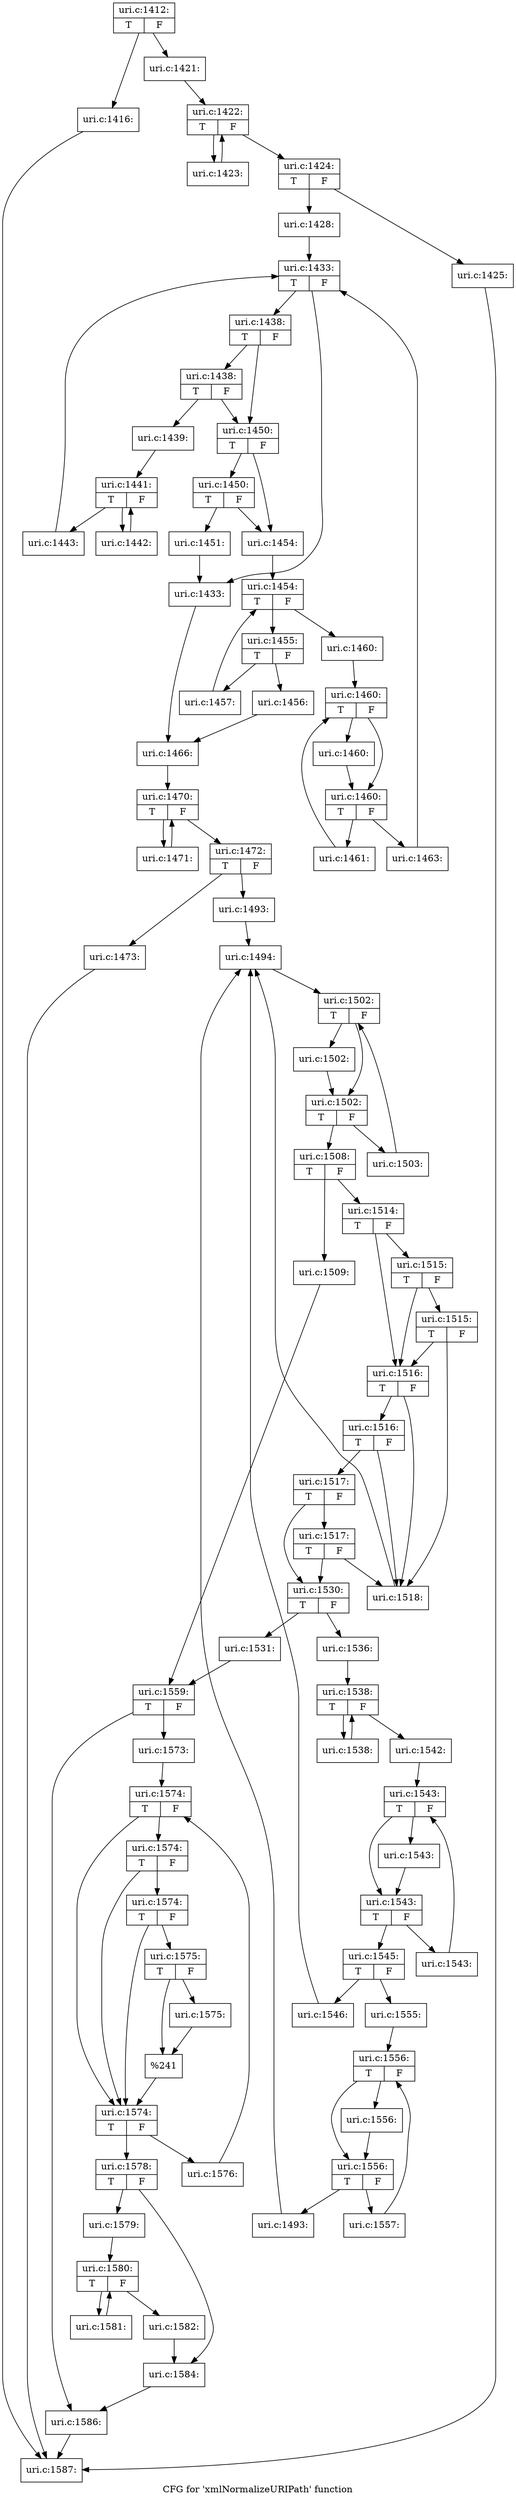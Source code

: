 digraph "CFG for 'xmlNormalizeURIPath' function" {
	label="CFG for 'xmlNormalizeURIPath' function";

	Node0x5561d67c9e60 [shape=record,label="{uri.c:1412:|{<s0>T|<s1>F}}"];
	Node0x5561d67c9e60 -> Node0x5561d67d6350;
	Node0x5561d67c9e60 -> Node0x5561d67d63a0;
	Node0x5561d67d6350 [shape=record,label="{uri.c:1416:}"];
	Node0x5561d67d6350 -> Node0x5561d67d54d0;
	Node0x5561d67d63a0 [shape=record,label="{uri.c:1421:}"];
	Node0x5561d67d63a0 -> Node0x5561d67d69a0;
	Node0x5561d67d69a0 [shape=record,label="{uri.c:1422:|{<s0>T|<s1>F}}"];
	Node0x5561d67d69a0 -> Node0x5561d67d6ea0;
	Node0x5561d67d69a0 -> Node0x5561d67d6b80;
	Node0x5561d67d6ea0 [shape=record,label="{uri.c:1423:}"];
	Node0x5561d67d6ea0 -> Node0x5561d67d69a0;
	Node0x5561d67d6b80 [shape=record,label="{uri.c:1424:|{<s0>T|<s1>F}}"];
	Node0x5561d67d6b80 -> Node0x5561d67d7140;
	Node0x5561d67d6b80 -> Node0x5561d67d7190;
	Node0x5561d67d7140 [shape=record,label="{uri.c:1425:}"];
	Node0x5561d67d7140 -> Node0x5561d67d54d0;
	Node0x5561d67d7190 [shape=record,label="{uri.c:1428:}"];
	Node0x5561d67d7190 -> Node0x5561d67d78a0;
	Node0x5561d67d78a0 [shape=record,label="{uri.c:1433:|{<s0>T|<s1>F}}"];
	Node0x5561d67d78a0 -> Node0x5561d67d7de0;
	Node0x5561d67d78a0 -> Node0x5561d67d7ac0;
	Node0x5561d67d7de0 [shape=record,label="{uri.c:1438:|{<s0>T|<s1>F}}"];
	Node0x5561d67d7de0 -> Node0x5561d67d8070;
	Node0x5561d67d7de0 -> Node0x5561d67d8020;
	Node0x5561d67d8070 [shape=record,label="{uri.c:1438:|{<s0>T|<s1>F}}"];
	Node0x5561d67d8070 -> Node0x5561d67d7fd0;
	Node0x5561d67d8070 -> Node0x5561d67d8020;
	Node0x5561d67d7fd0 [shape=record,label="{uri.c:1439:}"];
	Node0x5561d67d7fd0 -> Node0x5561d67d89b0;
	Node0x5561d67d89b0 [shape=record,label="{uri.c:1441:|{<s0>T|<s1>F}}"];
	Node0x5561d67d89b0 -> Node0x5561d67d8ef0;
	Node0x5561d67d89b0 -> Node0x5561d67d8bd0;
	Node0x5561d67d8ef0 [shape=record,label="{uri.c:1442:}"];
	Node0x5561d67d8ef0 -> Node0x5561d67d89b0;
	Node0x5561d67d8bd0 [shape=record,label="{uri.c:1443:}"];
	Node0x5561d67d8bd0 -> Node0x5561d67d78a0;
	Node0x5561d67d8020 [shape=record,label="{uri.c:1450:|{<s0>T|<s1>F}}"];
	Node0x5561d67d8020 -> Node0x5561d67d02e0;
	Node0x5561d67d8020 -> Node0x5561d67d0290;
	Node0x5561d67d02e0 [shape=record,label="{uri.c:1450:|{<s0>T|<s1>F}}"];
	Node0x5561d67d02e0 -> Node0x5561d67d0240;
	Node0x5561d67d02e0 -> Node0x5561d67d0290;
	Node0x5561d67d0240 [shape=record,label="{uri.c:1451:}"];
	Node0x5561d67d0240 -> Node0x5561d67d7ac0;
	Node0x5561d67d0290 [shape=record,label="{uri.c:1454:}"];
	Node0x5561d67d0290 -> Node0x5561d67d0b80;
	Node0x5561d67d0b80 [shape=record,label="{uri.c:1454:|{<s0>T|<s1>F}}"];
	Node0x5561d67d0b80 -> Node0x5561d67d10c0;
	Node0x5561d67d0b80 -> Node0x5561d67d0da0;
	Node0x5561d67d10c0 [shape=record,label="{uri.c:1455:|{<s0>T|<s1>F}}"];
	Node0x5561d67d10c0 -> Node0x5561d67d12b0;
	Node0x5561d67d10c0 -> Node0x5561d67d1300;
	Node0x5561d67d12b0 [shape=record,label="{uri.c:1456:}"];
	Node0x5561d67d12b0 -> Node0x5561d67d5820;
	Node0x5561d67d1300 [shape=record,label="{uri.c:1457:}"];
	Node0x5561d67d1300 -> Node0x5561d67d0b80;
	Node0x5561d67d0da0 [shape=record,label="{uri.c:1460:}"];
	Node0x5561d67d0da0 -> Node0x5561d67d2610;
	Node0x5561d67d2610 [shape=record,label="{uri.c:1460:|{<s0>T|<s1>F}}"];
	Node0x5561d67d2610 -> Node0x5561d67d2900;
	Node0x5561d67d2610 -> Node0x5561d67d28b0;
	Node0x5561d67d2900 [shape=record,label="{uri.c:1460:}"];
	Node0x5561d67d2900 -> Node0x5561d67d28b0;
	Node0x5561d67d28b0 [shape=record,label="{uri.c:1460:|{<s0>T|<s1>F}}"];
	Node0x5561d67d28b0 -> Node0x5561d67d3060;
	Node0x5561d67d28b0 -> Node0x5561d67d2830;
	Node0x5561d67d3060 [shape=record,label="{uri.c:1461:}"];
	Node0x5561d67d3060 -> Node0x5561d67d2610;
	Node0x5561d67d2830 [shape=record,label="{uri.c:1463:}"];
	Node0x5561d67d2830 -> Node0x5561d67d78a0;
	Node0x5561d67d7ac0 [shape=record,label="{uri.c:1433:}"];
	Node0x5561d67d7ac0 -> Node0x5561d67d5820;
	Node0x5561d67d5820 [shape=record,label="{uri.c:1466:}"];
	Node0x5561d67d5820 -> Node0x5561d67d3e30;
	Node0x5561d67d3e30 [shape=record,label="{uri.c:1470:|{<s0>T|<s1>F}}"];
	Node0x5561d67d3e30 -> Node0x5561d67d4370;
	Node0x5561d67d3e30 -> Node0x5561d67d4050;
	Node0x5561d67d4370 [shape=record,label="{uri.c:1471:}"];
	Node0x5561d67d4370 -> Node0x5561d67d3e30;
	Node0x5561d67d4050 [shape=record,label="{uri.c:1472:|{<s0>T|<s1>F}}"];
	Node0x5561d67d4050 -> Node0x5561d67d4610;
	Node0x5561d67d4050 -> Node0x5561d67d4660;
	Node0x5561d67d4610 [shape=record,label="{uri.c:1473:}"];
	Node0x5561d67d4610 -> Node0x5561d67d54d0;
	Node0x5561d67d4660 [shape=record,label="{uri.c:1493:}"];
	Node0x5561d67d4660 -> Node0x5561d67d4ee0;
	Node0x5561d67d4ee0 [shape=record,label="{uri.c:1494:}"];
	Node0x5561d67d4ee0 -> Node0x5561d67d9e20;
	Node0x5561d67d9e20 [shape=record,label="{uri.c:1502:|{<s0>T|<s1>F}}"];
	Node0x5561d67d9e20 -> Node0x5561d67da090;
	Node0x5561d67d9e20 -> Node0x5561d67da040;
	Node0x5561d67da090 [shape=record,label="{uri.c:1502:}"];
	Node0x5561d67da090 -> Node0x5561d67da040;
	Node0x5561d67da040 [shape=record,label="{uri.c:1502:|{<s0>T|<s1>F}}"];
	Node0x5561d67da040 -> Node0x5561d67da7f0;
	Node0x5561d67da040 -> Node0x5561d67d9fc0;
	Node0x5561d67da7f0 [shape=record,label="{uri.c:1503:}"];
	Node0x5561d67da7f0 -> Node0x5561d67d9e20;
	Node0x5561d67d9fc0 [shape=record,label="{uri.c:1508:|{<s0>T|<s1>F}}"];
	Node0x5561d67d9fc0 -> Node0x5561d67dab10;
	Node0x5561d67d9fc0 -> Node0x5561d67dab60;
	Node0x5561d67dab10 [shape=record,label="{uri.c:1509:}"];
	Node0x5561d67dab10 -> Node0x5561d67d4e20;
	Node0x5561d67dab60 [shape=record,label="{uri.c:1514:|{<s0>T|<s1>F}}"];
	Node0x5561d67dab60 -> Node0x5561d67db400;
	Node0x5561d67dab60 -> Node0x5561d67db300;
	Node0x5561d67db400 [shape=record,label="{uri.c:1515:|{<s0>T|<s1>F}}"];
	Node0x5561d67db400 -> Node0x5561d67db380;
	Node0x5561d67db400 -> Node0x5561d67db300;
	Node0x5561d67db380 [shape=record,label="{uri.c:1515:|{<s0>T|<s1>F}}"];
	Node0x5561d67db380 -> Node0x5561d67db260;
	Node0x5561d67db380 -> Node0x5561d67db300;
	Node0x5561d67db300 [shape=record,label="{uri.c:1516:|{<s0>T|<s1>F}}"];
	Node0x5561d67db300 -> Node0x5561d67db260;
	Node0x5561d67db300 -> Node0x5561d67dbff0;
	Node0x5561d67dbff0 [shape=record,label="{uri.c:1516:|{<s0>T|<s1>F}}"];
	Node0x5561d67dbff0 -> Node0x5561d67db260;
	Node0x5561d67dbff0 -> Node0x5561d67dbf70;
	Node0x5561d67dbf70 [shape=record,label="{uri.c:1517:|{<s0>T|<s1>F}}"];
	Node0x5561d67dbf70 -> Node0x5561d67dc770;
	Node0x5561d67dbf70 -> Node0x5561d67db2b0;
	Node0x5561d67dc770 [shape=record,label="{uri.c:1517:|{<s0>T|<s1>F}}"];
	Node0x5561d67dc770 -> Node0x5561d67db260;
	Node0x5561d67dc770 -> Node0x5561d67db2b0;
	Node0x5561d67db260 [shape=record,label="{uri.c:1518:}"];
	Node0x5561d67db260 -> Node0x5561d67d4ee0;
	Node0x5561d67db2b0 [shape=record,label="{uri.c:1530:|{<s0>T|<s1>F}}"];
	Node0x5561d67db2b0 -> Node0x5561d67dd260;
	Node0x5561d67db2b0 -> Node0x5561d67dd2b0;
	Node0x5561d67dd260 [shape=record,label="{uri.c:1531:}"];
	Node0x5561d67dd260 -> Node0x5561d67d4e20;
	Node0x5561d67dd2b0 [shape=record,label="{uri.c:1536:}"];
	Node0x5561d67dd2b0 -> Node0x5561d67ddde0;
	Node0x5561d67ddde0 [shape=record,label="{uri.c:1538:|{<s0>T|<s1>F}}"];
	Node0x5561d67ddde0 -> Node0x5561d67de630;
	Node0x5561d67ddde0 -> Node0x5561d67de000;
	Node0x5561d67de630 [shape=record,label="{uri.c:1538:}"];
	Node0x5561d67de630 -> Node0x5561d67ddde0;
	Node0x5561d67de000 [shape=record,label="{uri.c:1542:}"];
	Node0x5561d67de000 -> Node0x5561d67de8b0;
	Node0x5561d67de8b0 [shape=record,label="{uri.c:1543:|{<s0>T|<s1>F}}"];
	Node0x5561d67de8b0 -> Node0x5561d67deba0;
	Node0x5561d67de8b0 -> Node0x5561d67deb50;
	Node0x5561d67deba0 [shape=record,label="{uri.c:1543:}"];
	Node0x5561d67deba0 -> Node0x5561d67deb50;
	Node0x5561d67deb50 [shape=record,label="{uri.c:1543:|{<s0>T|<s1>F}}"];
	Node0x5561d67deb50 -> Node0x5561d67df350;
	Node0x5561d67deb50 -> Node0x5561d67dead0;
	Node0x5561d67df350 [shape=record,label="{uri.c:1543:}"];
	Node0x5561d67df350 -> Node0x5561d67de8b0;
	Node0x5561d67dead0 [shape=record,label="{uri.c:1545:|{<s0>T|<s1>F}}"];
	Node0x5561d67dead0 -> Node0x5561d67df4d0;
	Node0x5561d67dead0 -> Node0x5561d67df520;
	Node0x5561d67df4d0 [shape=record,label="{uri.c:1546:}"];
	Node0x5561d67df4d0 -> Node0x5561d67d4ee0;
	Node0x5561d67df520 [shape=record,label="{uri.c:1555:}"];
	Node0x5561d67df520 -> Node0x5561d67dfa30;
	Node0x5561d67dfa30 [shape=record,label="{uri.c:1556:|{<s0>T|<s1>F}}"];
	Node0x5561d67dfa30 -> Node0x5561d67dfd20;
	Node0x5561d67dfa30 -> Node0x5561d67dfcd0;
	Node0x5561d67dfd20 [shape=record,label="{uri.c:1556:}"];
	Node0x5561d67dfd20 -> Node0x5561d67dfcd0;
	Node0x5561d67dfcd0 [shape=record,label="{uri.c:1556:|{<s0>T|<s1>F}}"];
	Node0x5561d67dfcd0 -> Node0x5561d67e03d0;
	Node0x5561d67dfcd0 -> Node0x5561d67dfc50;
	Node0x5561d67e03d0 [shape=record,label="{uri.c:1557:}"];
	Node0x5561d67e03d0 -> Node0x5561d67dfa30;
	Node0x5561d67dfc50 [shape=record,label="{uri.c:1493:}"];
	Node0x5561d67dfc50 -> Node0x5561d67d4ee0;
	Node0x5561d67d4e20 [shape=record,label="{uri.c:1559:|{<s0>T|<s1>F}}"];
	Node0x5561d67d4e20 -> Node0x5561d67d4c00;
	Node0x5561d67d4e20 -> Node0x5561d67e0950;
	Node0x5561d67d4c00 [shape=record,label="{uri.c:1573:}"];
	Node0x5561d67d4c00 -> Node0x5561d67e0f30;
	Node0x5561d67e0f30 [shape=record,label="{uri.c:1574:|{<s0>T|<s1>F}}"];
	Node0x5561d67e0f30 -> Node0x5561d67e12f0;
	Node0x5561d67e0f30 -> Node0x5561d67e11d0;
	Node0x5561d67e12f0 [shape=record,label="{uri.c:1574:|{<s0>T|<s1>F}}"];
	Node0x5561d67e12f0 -> Node0x5561d67e1270;
	Node0x5561d67e12f0 -> Node0x5561d67e11d0;
	Node0x5561d67e1270 [shape=record,label="{uri.c:1574:|{<s0>T|<s1>F}}"];
	Node0x5561d67e1270 -> Node0x5561d67e1220;
	Node0x5561d67e1270 -> Node0x5561d67e11d0;
	Node0x5561d67e1220 [shape=record,label="{uri.c:1575:|{<s0>T|<s1>F}}"];
	Node0x5561d67e1220 -> Node0x5561d67e1d50;
	Node0x5561d67e1220 -> Node0x5561d67e1e00;
	Node0x5561d67e1e00 [shape=record,label="{uri.c:1575:}"];
	Node0x5561d67e1e00 -> Node0x5561d67e1d50;
	Node0x5561d67e1d50 [shape=record,label="{%241}"];
	Node0x5561d67e1d50 -> Node0x5561d67e11d0;
	Node0x5561d67e11d0 [shape=record,label="{uri.c:1574:|{<s0>T|<s1>F}}"];
	Node0x5561d67e11d0 -> Node0x5561d67e2750;
	Node0x5561d67e11d0 -> Node0x5561d67e1150;
	Node0x5561d67e2750 [shape=record,label="{uri.c:1576:}"];
	Node0x5561d67e2750 -> Node0x5561d67e0f30;
	Node0x5561d67e1150 [shape=record,label="{uri.c:1578:|{<s0>T|<s1>F}}"];
	Node0x5561d67e1150 -> Node0x5561d67e2aa0;
	Node0x5561d67e1150 -> Node0x5561d67e2af0;
	Node0x5561d67e2aa0 [shape=record,label="{uri.c:1579:}"];
	Node0x5561d67e2aa0 -> Node0x5561d67e2fb0;
	Node0x5561d67e2fb0 [shape=record,label="{uri.c:1580:|{<s0>T|<s1>F}}"];
	Node0x5561d67e2fb0 -> Node0x5561d67e34f0;
	Node0x5561d67e2fb0 -> Node0x5561d67e31d0;
	Node0x5561d67e34f0 [shape=record,label="{uri.c:1581:}"];
	Node0x5561d67e34f0 -> Node0x5561d67e2fb0;
	Node0x5561d67e31d0 [shape=record,label="{uri.c:1582:}"];
	Node0x5561d67e31d0 -> Node0x5561d67e2af0;
	Node0x5561d67e2af0 [shape=record,label="{uri.c:1584:}"];
	Node0x5561d67e2af0 -> Node0x5561d67e0950;
	Node0x5561d67e0950 [shape=record,label="{uri.c:1586:}"];
	Node0x5561d67e0950 -> Node0x5561d67d54d0;
	Node0x5561d67d54d0 [shape=record,label="{uri.c:1587:}"];
}
